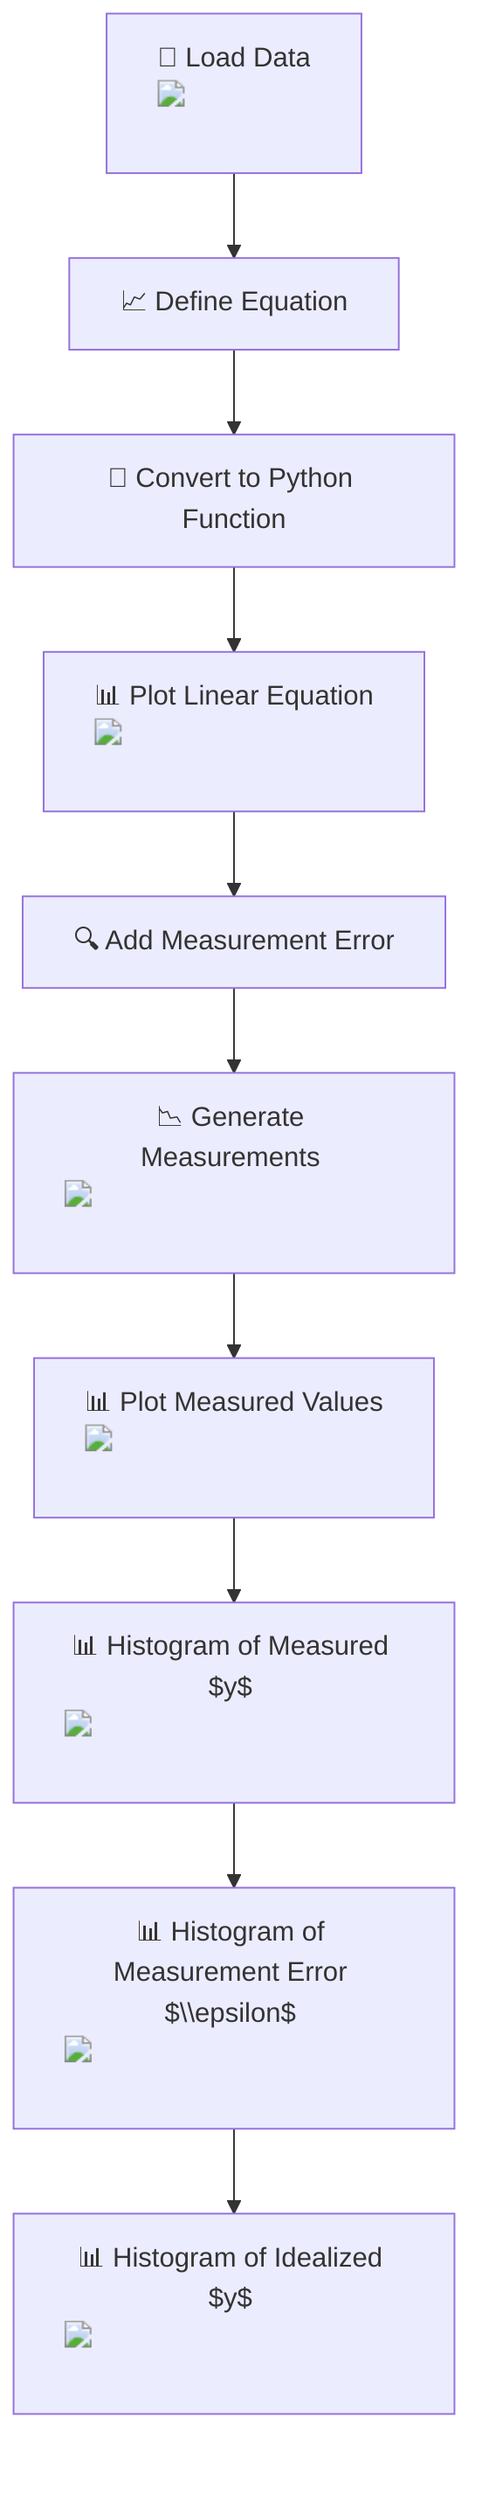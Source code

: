 flowchart TD
    A["📂 Load Data <img src='file.svg' /> <br/> "] --> B["📈 Define Equation"]
    B --> C["🔄 Convert to Python Function"]
    C --> D["📊 Plot Linear Equation <img src='dummy_plots/lineplot_template.svg' /> <br/> "]
    D --> E["🔍 Add Measurement Error"]
    E --> F["📉 Generate Measurements <img src='table.svg' /> <br/> "]
    F --> G["📊 Plot Measured Values <img src='dummy_plots/lineplot_template.svg' /> <br/> "]
    G --> H["📊 Histogram of Measured $y$ <img src='dummy_plots/hist_template.svg' /> <br/> "]
    H --> I["📊 Histogram of Measurement Error $\\epsilon$ <img src='dummy_plots/hist_template.svg' /> <br/> "]
    I --> J["📊 Histogram of Idealized $y$ <img src='dummy_plots/hist_template.svg' /> <br/> "]